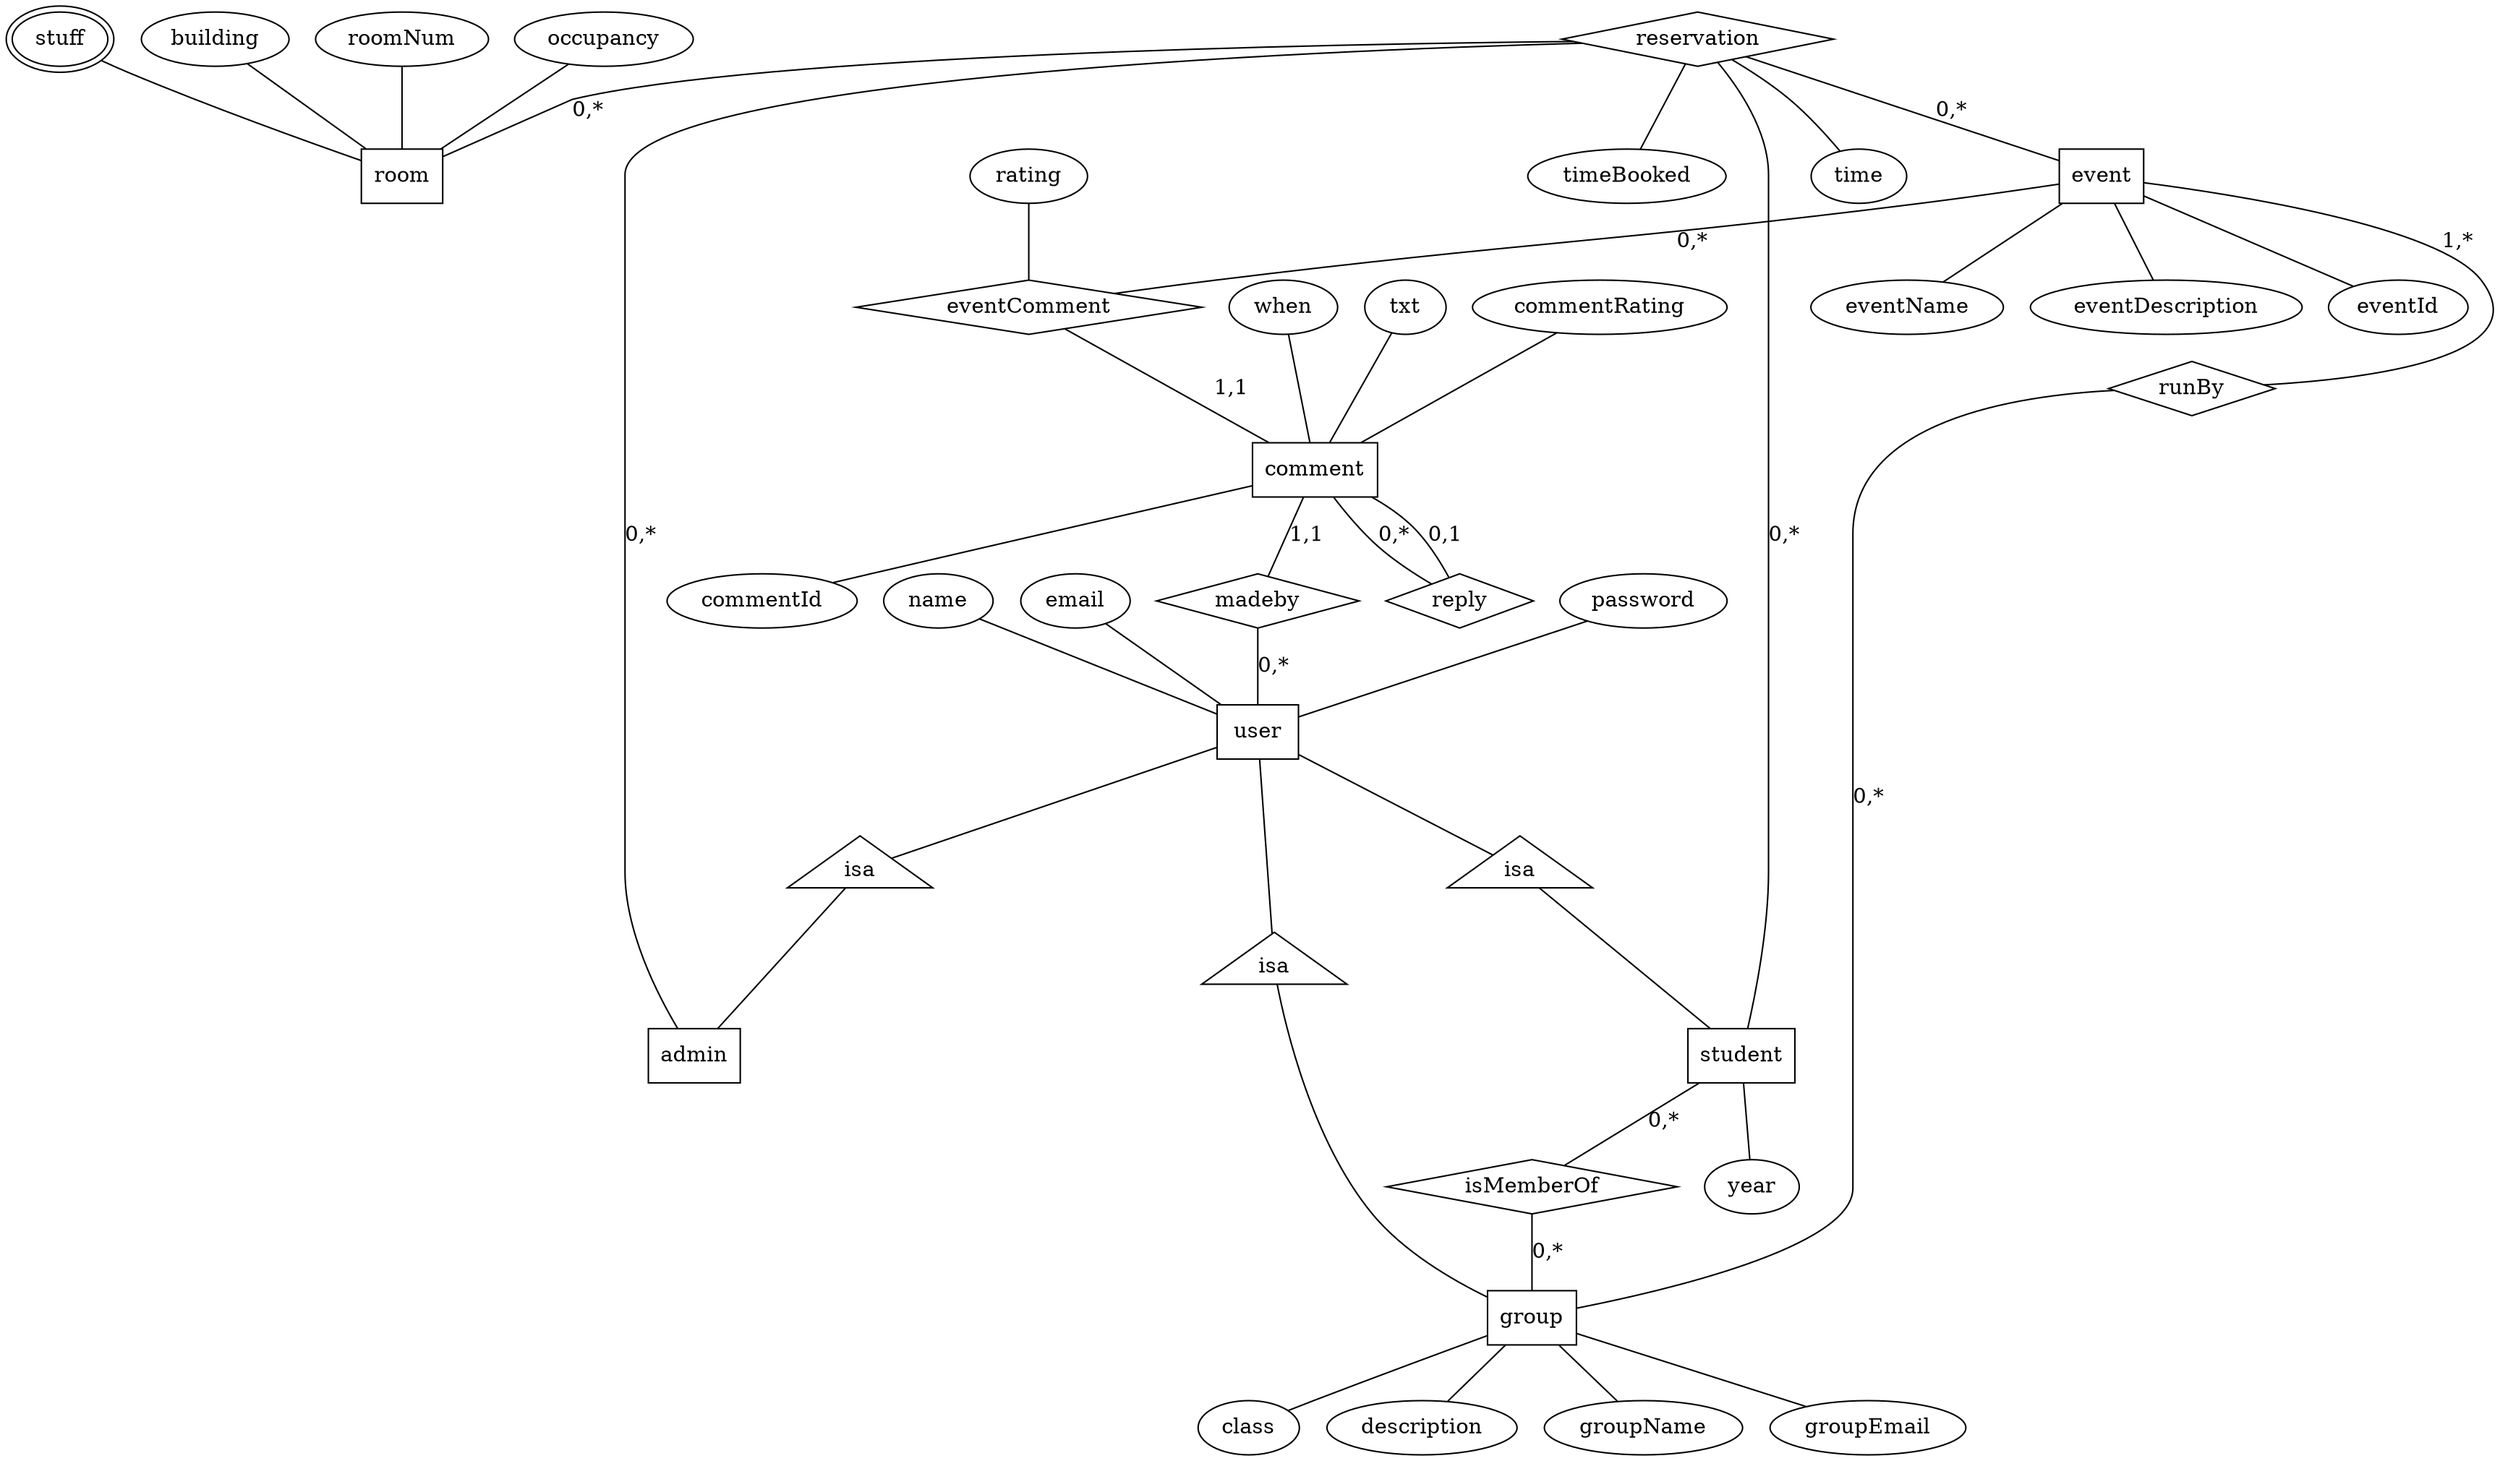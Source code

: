 graph{
room [shape=box];
group [shape=box];
event [shape=box];
user [shape=box];
admin [shape=box];
student [shape=box];
//session [shape=box];
comment [shape=box];

isaadmin [shape=triangle,label=isa];
isastudent [shape=triangle,label=isa];
isagroup [shape=triangle,label=isa];

isMemberOf [shape=diamond];
runBy [shape=diamond];
reservation [shape=diamond]; //make this an entity and relations not one-to-one?
//loggedIn [shape=diamond];
eventComment [shape=diamond];
madeby [shape=diamond];
reply [shape=diamond];

stuff[peripheries=2];

//session--loggedIn [label="0,1"];
//loggedIn--user [label="0,*"];

event--eventComment [label="0,*"];
eventComment--comment [label="1,1"];
comment--madeby [label="1,1"];
madeby--user [label="0,*"];
comment--reply [label="0,*"];
reply--comment [label="0,1"];

user--isastudent--student;
user--isaadmin--admin;
user--isagroup--group;

student--isMemberOf [label="0,*"];
isMemberOf--group [label="0,*"];

event--runBy [label="1,*"];
runBy--group [label="0,*"];

//primary key of reservation is room and time?
student--reservation [label="0,*"];
reservation--room [label="0,*"];
reservation--event [label="0,*"]; //events can be in un-reservable places
admin--reservation [label="0,*"];

//attributes
name--user;
email--user; //key
password--user;
student--year;

group--class;
group--description;
group--groupName; //key
group--groupEmail; 

building--room; //key
roomNum--room; //key
occupancy--room;
stuff--room;

event--eventName;
event--eventDescription;
event--eventId; //key

reservation--time;
reservation--timeBooked;

rating--eventComment;

commentRating--comment;
when--comment;
txt--comment;
comment--commentId; //key

}
